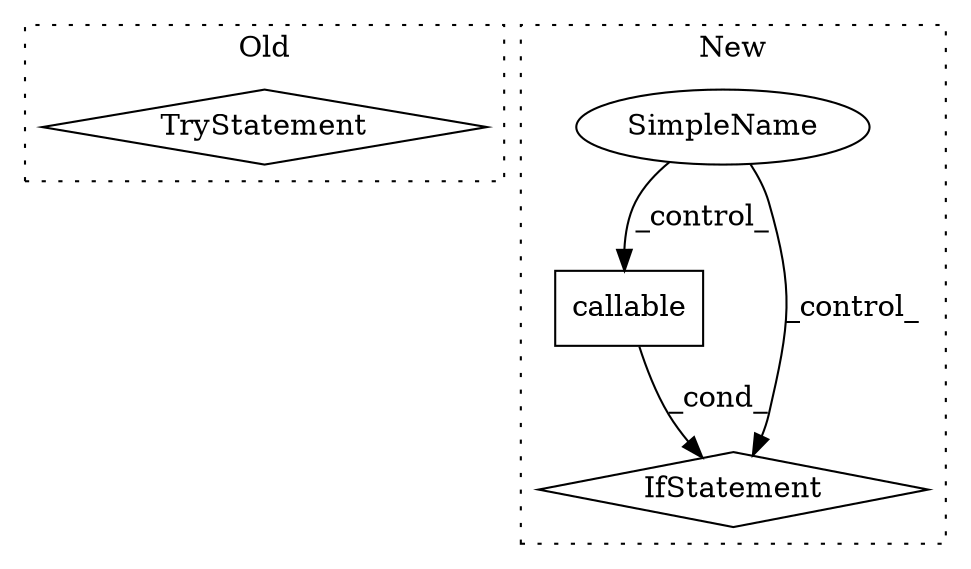 digraph G {
subgraph cluster0 {
1 [label="TryStatement" a="54" s="17364" l="4" shape="diamond"];
label = "Old";
style="dotted";
}
subgraph cluster1 {
2 [label="callable" a="32" s="17909,17932" l="9,1" shape="box"];
3 [label="IfStatement" a="25" s="17876,17933" l="4,2" shape="diamond"];
4 [label="SimpleName" a="42" s="" l="" shape="ellipse"];
label = "New";
style="dotted";
}
2 -> 3 [label="_cond_"];
4 -> 2 [label="_control_"];
4 -> 3 [label="_control_"];
}